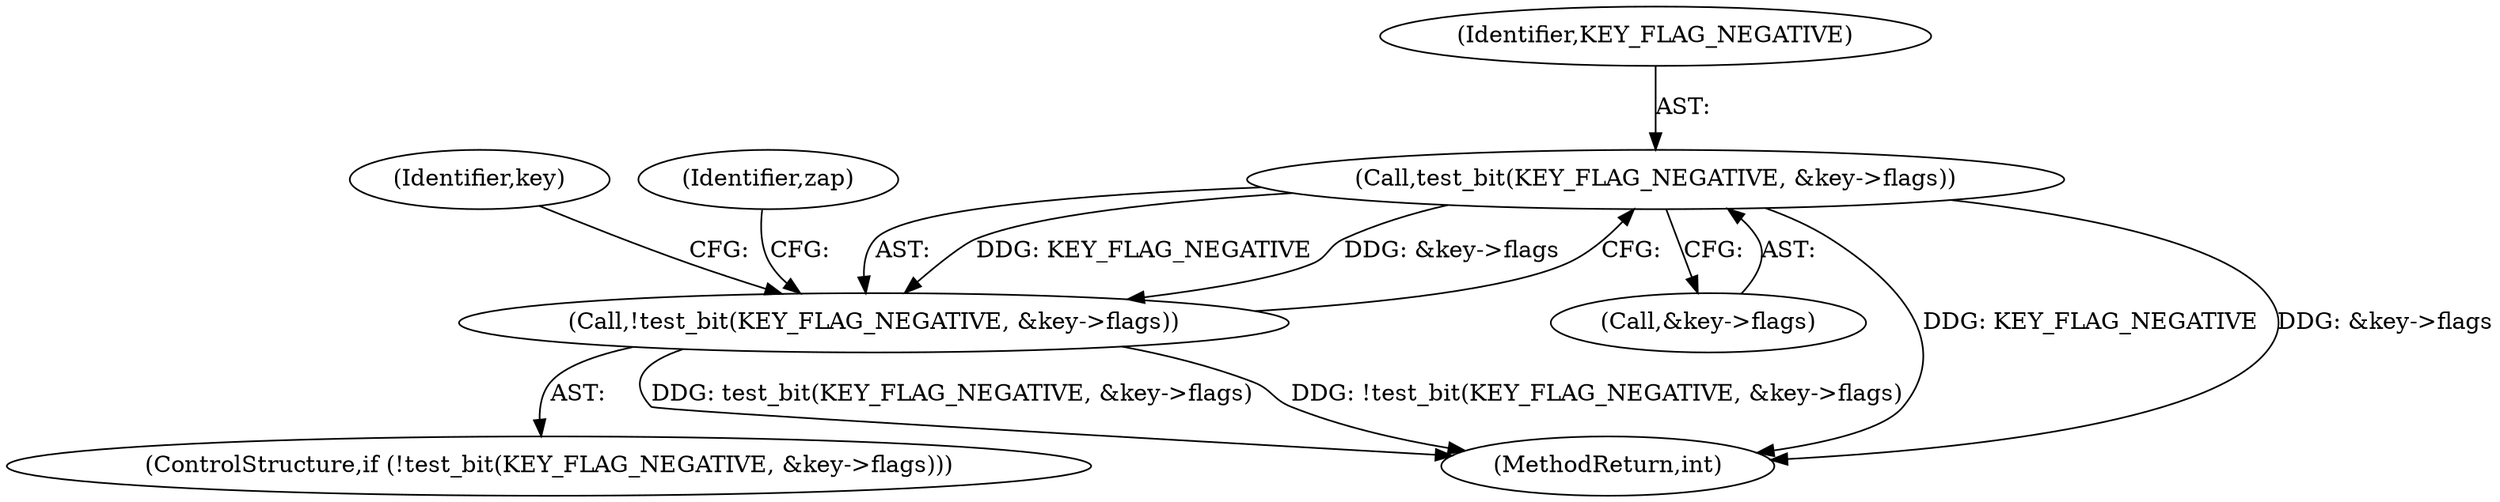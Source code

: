digraph "1_linux_363b02dab09b3226f3bd1420dad9c72b79a42a76_18@del" {
"1000133" [label="(Call,test_bit(KEY_FLAG_NEGATIVE, &key->flags))"];
"1000132" [label="(Call,!test_bit(KEY_FLAG_NEGATIVE, &key->flags))"];
"1000135" [label="(Call,&key->flags)"];
"1000132" [label="(Call,!test_bit(KEY_FLAG_NEGATIVE, &key->flags))"];
"1000131" [label="(ControlStructure,if (!test_bit(KEY_FLAG_NEGATIVE, &key->flags)))"];
"1000144" [label="(Identifier,key)"];
"1000133" [label="(Call,test_bit(KEY_FLAG_NEGATIVE, &key->flags))"];
"1000171" [label="(MethodReturn,int)"];
"1000140" [label="(Identifier,zap)"];
"1000134" [label="(Identifier,KEY_FLAG_NEGATIVE)"];
"1000133" -> "1000132"  [label="AST: "];
"1000133" -> "1000135"  [label="CFG: "];
"1000134" -> "1000133"  [label="AST: "];
"1000135" -> "1000133"  [label="AST: "];
"1000132" -> "1000133"  [label="CFG: "];
"1000133" -> "1000171"  [label="DDG: KEY_FLAG_NEGATIVE"];
"1000133" -> "1000171"  [label="DDG: &key->flags"];
"1000133" -> "1000132"  [label="DDG: KEY_FLAG_NEGATIVE"];
"1000133" -> "1000132"  [label="DDG: &key->flags"];
"1000132" -> "1000131"  [label="AST: "];
"1000140" -> "1000132"  [label="CFG: "];
"1000144" -> "1000132"  [label="CFG: "];
"1000132" -> "1000171"  [label="DDG: test_bit(KEY_FLAG_NEGATIVE, &key->flags)"];
"1000132" -> "1000171"  [label="DDG: !test_bit(KEY_FLAG_NEGATIVE, &key->flags)"];
}

